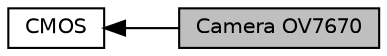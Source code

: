 digraph "Camera OV7670"
{
  edge [fontname="Helvetica",fontsize="10",labelfontname="Helvetica",labelfontsize="10"];
  node [fontname="Helvetica",fontsize="10",shape=box];
  rankdir=LR;
  Node1 [label="Camera OV7670",height=0.2,width=0.4,color="black", fillcolor="grey75", style="filled", fontcolor="black",tooltip="API for the OV7670 Camera."];
  Node2 [label="CMOS",height=0.2,width=0.4,color="black", fillcolor="white", style="filled",URL="$dd/dc4/group__R__SW__PKG__93__CMOS__API.html",tooltip="CMOS Camera API."];
  Node2->Node1 [shape=plaintext, dir="back", style="solid"];
}
